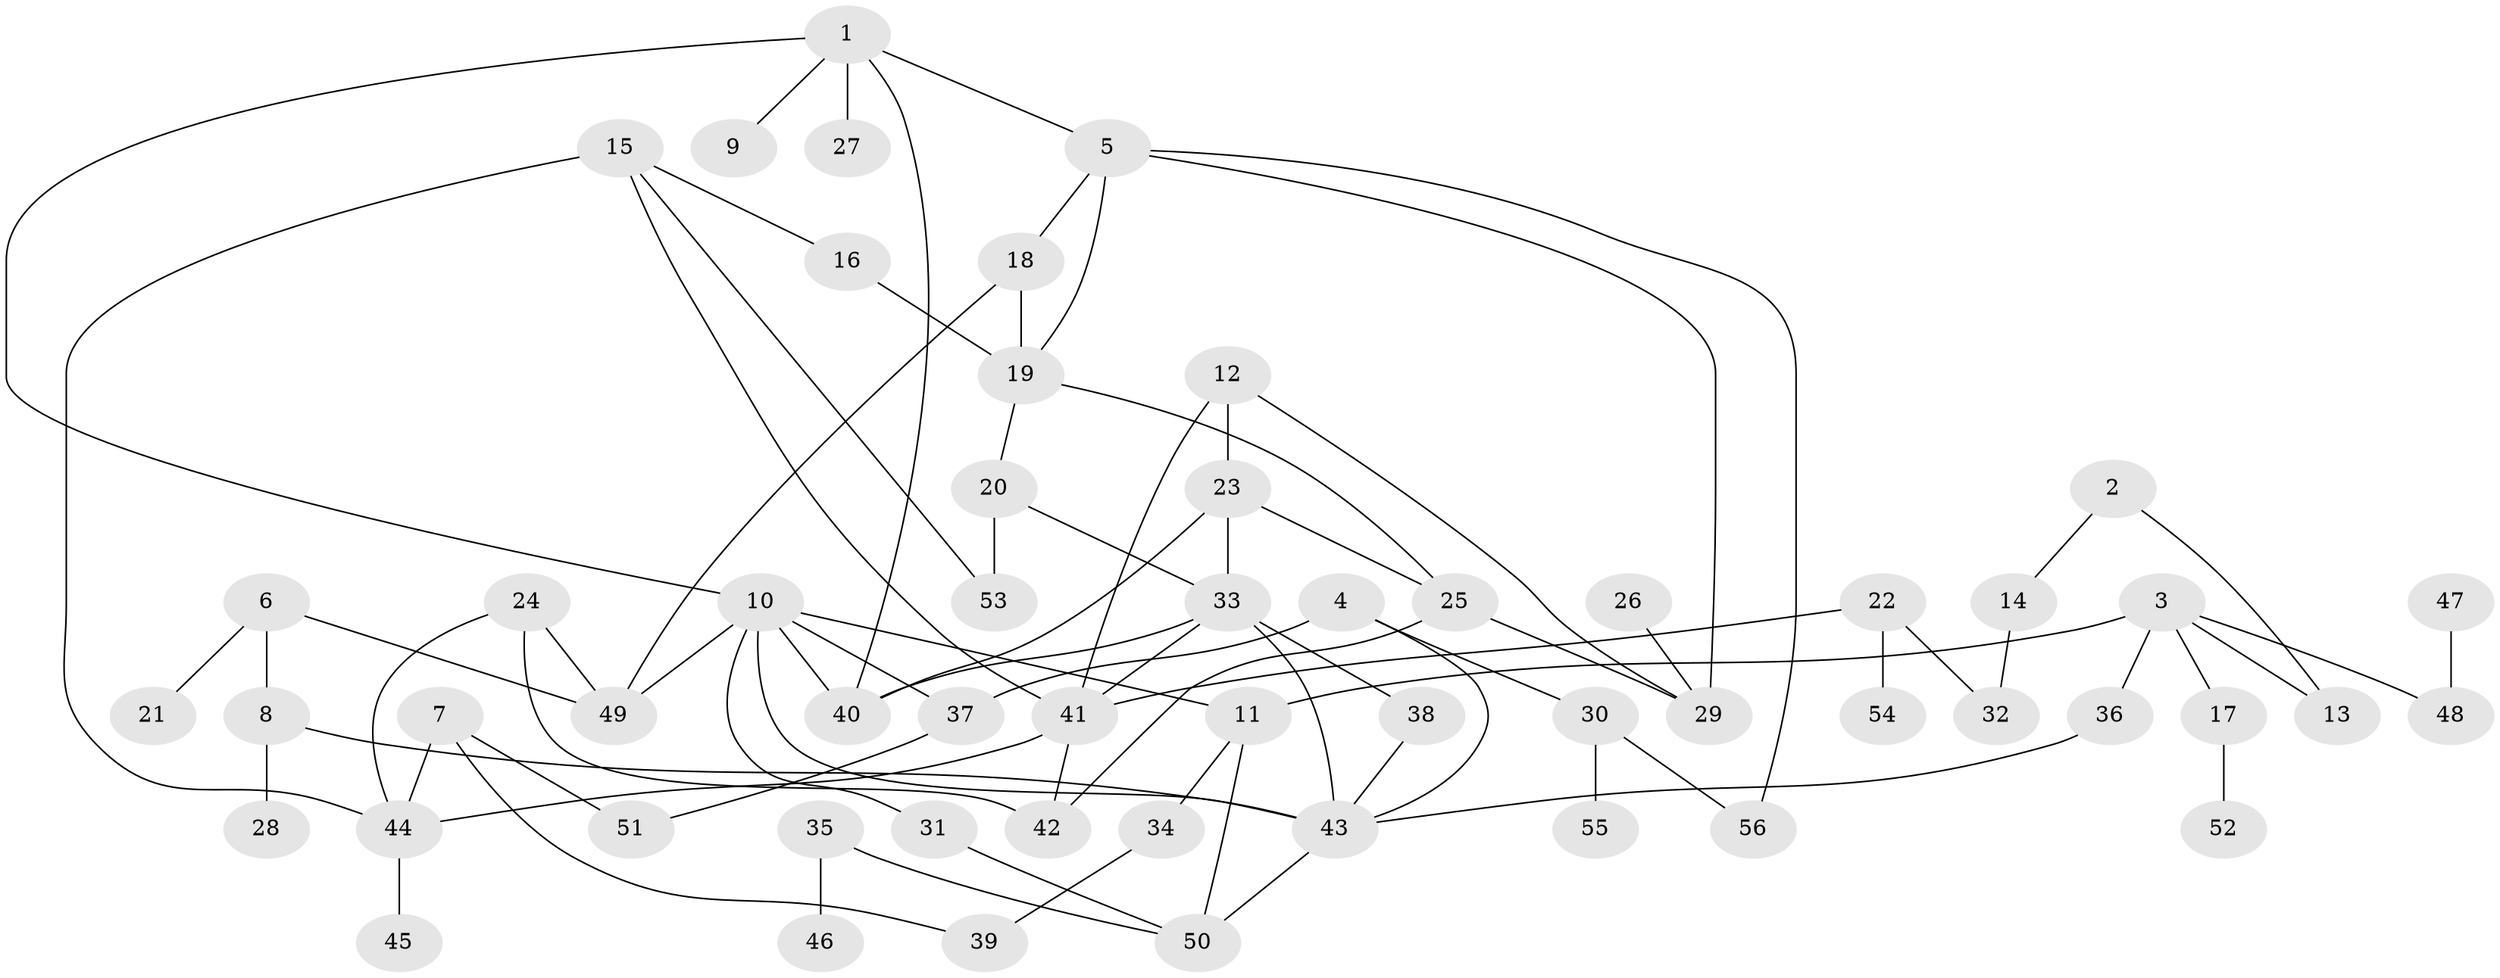 // original degree distribution, {5: 0.044642857142857144, 8: 0.008928571428571428, 9: 0.008928571428571428, 7: 0.017857142857142856, 3: 0.21428571428571427, 2: 0.29464285714285715, 6: 0.017857142857142856, 1: 0.30357142857142855, 4: 0.08928571428571429}
// Generated by graph-tools (version 1.1) at 2025/01/03/09/25 03:01:08]
// undirected, 56 vertices, 81 edges
graph export_dot {
graph [start="1"]
  node [color=gray90,style=filled];
  1;
  2;
  3;
  4;
  5;
  6;
  7;
  8;
  9;
  10;
  11;
  12;
  13;
  14;
  15;
  16;
  17;
  18;
  19;
  20;
  21;
  22;
  23;
  24;
  25;
  26;
  27;
  28;
  29;
  30;
  31;
  32;
  33;
  34;
  35;
  36;
  37;
  38;
  39;
  40;
  41;
  42;
  43;
  44;
  45;
  46;
  47;
  48;
  49;
  50;
  51;
  52;
  53;
  54;
  55;
  56;
  1 -- 5 [weight=1.0];
  1 -- 9 [weight=1.0];
  1 -- 10 [weight=1.0];
  1 -- 27 [weight=1.0];
  1 -- 40 [weight=1.0];
  2 -- 13 [weight=1.0];
  2 -- 14 [weight=1.0];
  3 -- 11 [weight=2.0];
  3 -- 13 [weight=1.0];
  3 -- 17 [weight=1.0];
  3 -- 36 [weight=1.0];
  3 -- 48 [weight=1.0];
  4 -- 30 [weight=1.0];
  4 -- 37 [weight=1.0];
  4 -- 43 [weight=1.0];
  5 -- 18 [weight=1.0];
  5 -- 19 [weight=1.0];
  5 -- 29 [weight=1.0];
  5 -- 56 [weight=1.0];
  6 -- 8 [weight=1.0];
  6 -- 21 [weight=1.0];
  6 -- 49 [weight=1.0];
  7 -- 39 [weight=1.0];
  7 -- 44 [weight=1.0];
  7 -- 51 [weight=1.0];
  8 -- 28 [weight=1.0];
  8 -- 43 [weight=1.0];
  10 -- 11 [weight=1.0];
  10 -- 31 [weight=1.0];
  10 -- 37 [weight=1.0];
  10 -- 40 [weight=1.0];
  10 -- 43 [weight=1.0];
  10 -- 49 [weight=1.0];
  11 -- 34 [weight=1.0];
  11 -- 50 [weight=1.0];
  12 -- 23 [weight=1.0];
  12 -- 29 [weight=1.0];
  12 -- 41 [weight=1.0];
  14 -- 32 [weight=1.0];
  15 -- 16 [weight=1.0];
  15 -- 41 [weight=1.0];
  15 -- 44 [weight=1.0];
  15 -- 53 [weight=1.0];
  16 -- 19 [weight=1.0];
  17 -- 52 [weight=1.0];
  18 -- 19 [weight=1.0];
  18 -- 49 [weight=1.0];
  19 -- 20 [weight=1.0];
  19 -- 25 [weight=1.0];
  20 -- 33 [weight=1.0];
  20 -- 53 [weight=1.0];
  22 -- 32 [weight=1.0];
  22 -- 41 [weight=1.0];
  22 -- 54 [weight=1.0];
  23 -- 25 [weight=1.0];
  23 -- 33 [weight=1.0];
  23 -- 40 [weight=1.0];
  24 -- 42 [weight=1.0];
  24 -- 44 [weight=1.0];
  24 -- 49 [weight=1.0];
  25 -- 29 [weight=2.0];
  25 -- 42 [weight=1.0];
  26 -- 29 [weight=1.0];
  30 -- 55 [weight=1.0];
  30 -- 56 [weight=1.0];
  31 -- 50 [weight=1.0];
  33 -- 38 [weight=1.0];
  33 -- 40 [weight=2.0];
  33 -- 41 [weight=1.0];
  33 -- 43 [weight=1.0];
  34 -- 39 [weight=1.0];
  35 -- 46 [weight=1.0];
  35 -- 50 [weight=1.0];
  36 -- 43 [weight=1.0];
  37 -- 51 [weight=1.0];
  38 -- 43 [weight=1.0];
  41 -- 42 [weight=1.0];
  41 -- 44 [weight=1.0];
  43 -- 50 [weight=1.0];
  44 -- 45 [weight=1.0];
  47 -- 48 [weight=1.0];
}
